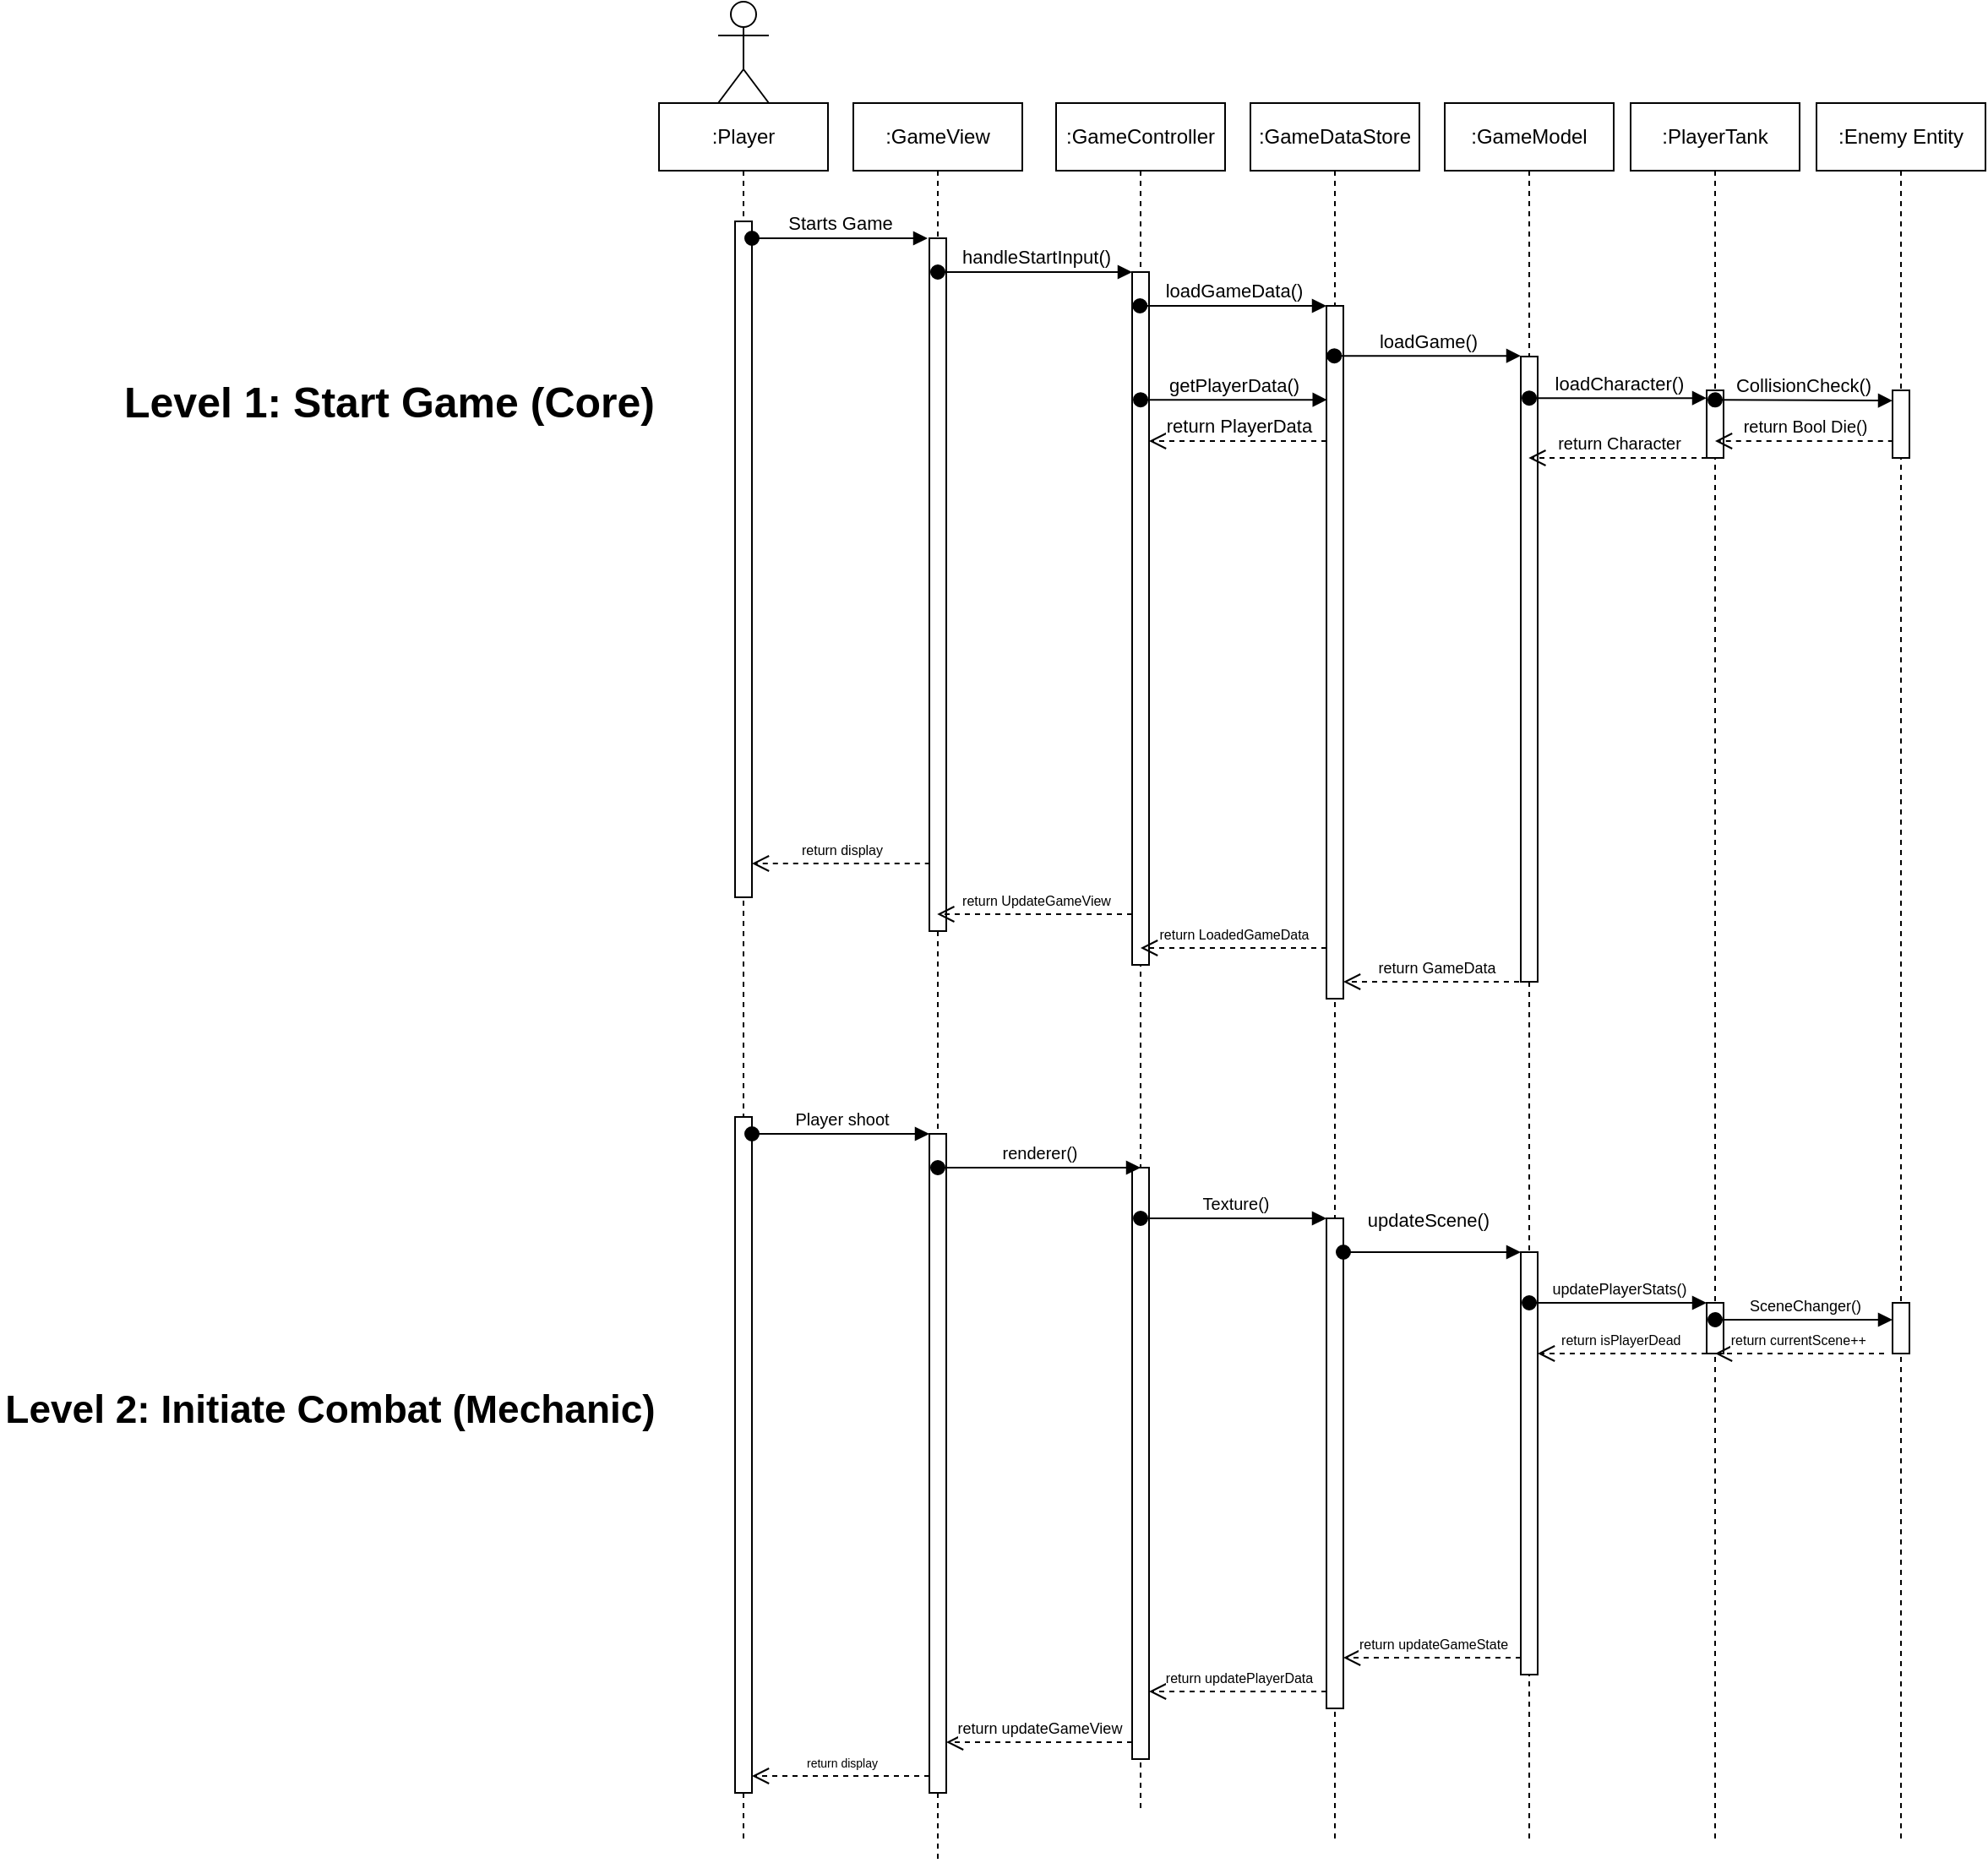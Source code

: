<mxfile version="24.7.14">
  <diagram name="Page-1" id="2YBvvXClWsGukQMizWep">
    <mxGraphModel dx="2478" dy="2067" grid="1" gridSize="10" guides="1" tooltips="1" connect="1" arrows="1" fold="1" page="1" pageScale="1" pageWidth="850" pageHeight="1100" math="0" shadow="0">
      <root>
        <mxCell id="0" />
        <mxCell id="1" parent="0" />
        <mxCell id="aM9ryv3xv72pqoxQDRHE-1" value=":Player" style="shape=umlLifeline;perimeter=lifelinePerimeter;whiteSpace=wrap;html=1;container=0;dropTarget=0;collapsible=0;recursiveResize=0;outlineConnect=0;portConstraint=eastwest;newEdgeStyle={&quot;edgeStyle&quot;:&quot;elbowEdgeStyle&quot;,&quot;elbow&quot;:&quot;vertical&quot;,&quot;curved&quot;:0,&quot;rounded&quot;:0};" parent="1" vertex="1">
          <mxGeometry x="75" y="40" width="100" height="1030" as="geometry" />
        </mxCell>
        <mxCell id="aM9ryv3xv72pqoxQDRHE-2" value="" style="html=1;points=[];perimeter=orthogonalPerimeter;outlineConnect=0;targetShapes=umlLifeline;portConstraint=eastwest;newEdgeStyle={&quot;edgeStyle&quot;:&quot;elbowEdgeStyle&quot;,&quot;elbow&quot;:&quot;vertical&quot;,&quot;curved&quot;:0,&quot;rounded&quot;:0};" parent="aM9ryv3xv72pqoxQDRHE-1" vertex="1">
          <mxGeometry x="45" y="70" width="10" height="400" as="geometry" />
        </mxCell>
        <mxCell id="NbdB4iv307cXWrZ16x_9-138" value="" style="html=1;points=[];perimeter=orthogonalPerimeter;outlineConnect=0;targetShapes=umlLifeline;portConstraint=eastwest;newEdgeStyle={&quot;edgeStyle&quot;:&quot;elbowEdgeStyle&quot;,&quot;elbow&quot;:&quot;vertical&quot;,&quot;curved&quot;:0,&quot;rounded&quot;:0};" parent="aM9ryv3xv72pqoxQDRHE-1" vertex="1">
          <mxGeometry x="45" y="600" width="10" height="400" as="geometry" />
        </mxCell>
        <mxCell id="aM9ryv3xv72pqoxQDRHE-5" value=":GameView" style="shape=umlLifeline;perimeter=lifelinePerimeter;whiteSpace=wrap;html=1;container=0;dropTarget=0;collapsible=0;recursiveResize=0;outlineConnect=0;portConstraint=eastwest;newEdgeStyle={&quot;edgeStyle&quot;:&quot;elbowEdgeStyle&quot;,&quot;elbow&quot;:&quot;vertical&quot;,&quot;curved&quot;:0,&quot;rounded&quot;:0};" parent="1" vertex="1">
          <mxGeometry x="190" y="40" width="100" height="1040" as="geometry" />
        </mxCell>
        <mxCell id="aM9ryv3xv72pqoxQDRHE-6" value="" style="html=1;points=[];perimeter=orthogonalPerimeter;outlineConnect=0;targetShapes=umlLifeline;portConstraint=eastwest;newEdgeStyle={&quot;edgeStyle&quot;:&quot;elbowEdgeStyle&quot;,&quot;elbow&quot;:&quot;vertical&quot;,&quot;curved&quot;:0,&quot;rounded&quot;:0};" parent="aM9ryv3xv72pqoxQDRHE-5" vertex="1">
          <mxGeometry x="45" y="80" width="10" height="410" as="geometry" />
        </mxCell>
        <mxCell id="NbdB4iv307cXWrZ16x_9-139" value="" style="html=1;points=[];perimeter=orthogonalPerimeter;outlineConnect=0;targetShapes=umlLifeline;portConstraint=eastwest;newEdgeStyle={&quot;edgeStyle&quot;:&quot;elbowEdgeStyle&quot;,&quot;elbow&quot;:&quot;vertical&quot;,&quot;curved&quot;:0,&quot;rounded&quot;:0};" parent="aM9ryv3xv72pqoxQDRHE-5" vertex="1">
          <mxGeometry x="45" y="610" width="10" height="390" as="geometry" />
        </mxCell>
        <mxCell id="aM9ryv3xv72pqoxQDRHE-7" value="Starts Game" style="html=1;verticalAlign=bottom;endArrow=block;edgeStyle=elbowEdgeStyle;elbow=vertical;curved=0;rounded=0;startArrow=oval;startFill=1;targetPerimeterSpacing=1;sourcePerimeterSpacing=0;endSize=6;startSize=8;" parent="1" source="aM9ryv3xv72pqoxQDRHE-2" target="aM9ryv3xv72pqoxQDRHE-6" edge="1">
          <mxGeometry relative="1" as="geometry">
            <mxPoint x="195" y="130" as="sourcePoint" />
            <Array as="points">
              <mxPoint x="180" y="120" />
            </Array>
            <mxPoint as="offset" />
          </mxGeometry>
        </mxCell>
        <mxCell id="NbdB4iv307cXWrZ16x_9-8" value=":GameController" style="shape=umlLifeline;perimeter=lifelinePerimeter;whiteSpace=wrap;html=1;container=0;dropTarget=0;collapsible=0;recursiveResize=0;outlineConnect=0;portConstraint=eastwest;newEdgeStyle={&quot;edgeStyle&quot;:&quot;elbowEdgeStyle&quot;,&quot;elbow&quot;:&quot;vertical&quot;,&quot;curved&quot;:0,&quot;rounded&quot;:0};" parent="1" vertex="1">
          <mxGeometry x="310" y="40" width="100" height="1010" as="geometry" />
        </mxCell>
        <mxCell id="NbdB4iv307cXWrZ16x_9-9" value="" style="html=1;points=[];perimeter=orthogonalPerimeter;outlineConnect=0;targetShapes=umlLifeline;portConstraint=eastwest;newEdgeStyle={&quot;edgeStyle&quot;:&quot;elbowEdgeStyle&quot;,&quot;elbow&quot;:&quot;vertical&quot;,&quot;curved&quot;:0,&quot;rounded&quot;:0};" parent="NbdB4iv307cXWrZ16x_9-8" vertex="1">
          <mxGeometry x="45" y="100" width="10" height="410" as="geometry" />
        </mxCell>
        <mxCell id="NbdB4iv307cXWrZ16x_9-140" value="" style="html=1;points=[];perimeter=orthogonalPerimeter;outlineConnect=0;targetShapes=umlLifeline;portConstraint=eastwest;newEdgeStyle={&quot;edgeStyle&quot;:&quot;elbowEdgeStyle&quot;,&quot;elbow&quot;:&quot;vertical&quot;,&quot;curved&quot;:0,&quot;rounded&quot;:0};" parent="NbdB4iv307cXWrZ16x_9-8" vertex="1">
          <mxGeometry x="45" y="630" width="10" height="350" as="geometry" />
        </mxCell>
        <mxCell id="NbdB4iv307cXWrZ16x_9-11" value=":GameDataStore" style="shape=umlLifeline;perimeter=lifelinePerimeter;whiteSpace=wrap;html=1;container=0;dropTarget=0;collapsible=0;recursiveResize=0;outlineConnect=0;portConstraint=eastwest;newEdgeStyle={&quot;edgeStyle&quot;:&quot;elbowEdgeStyle&quot;,&quot;elbow&quot;:&quot;vertical&quot;,&quot;curved&quot;:0,&quot;rounded&quot;:0};" parent="1" vertex="1">
          <mxGeometry x="425" y="40" width="100" height="1030" as="geometry" />
        </mxCell>
        <mxCell id="NbdB4iv307cXWrZ16x_9-12" value="" style="html=1;points=[];perimeter=orthogonalPerimeter;outlineConnect=0;targetShapes=umlLifeline;portConstraint=eastwest;newEdgeStyle={&quot;edgeStyle&quot;:&quot;elbowEdgeStyle&quot;,&quot;elbow&quot;:&quot;vertical&quot;,&quot;curved&quot;:0,&quot;rounded&quot;:0};" parent="NbdB4iv307cXWrZ16x_9-11" vertex="1">
          <mxGeometry x="45" y="120" width="10" height="410" as="geometry" />
        </mxCell>
        <mxCell id="NbdB4iv307cXWrZ16x_9-141" value="" style="html=1;points=[];perimeter=orthogonalPerimeter;outlineConnect=0;targetShapes=umlLifeline;portConstraint=eastwest;newEdgeStyle={&quot;edgeStyle&quot;:&quot;elbowEdgeStyle&quot;,&quot;elbow&quot;:&quot;vertical&quot;,&quot;curved&quot;:0,&quot;rounded&quot;:0};" parent="NbdB4iv307cXWrZ16x_9-11" vertex="1">
          <mxGeometry x="45" y="660" width="10" height="290" as="geometry" />
        </mxCell>
        <mxCell id="NbdB4iv307cXWrZ16x_9-17" value=":GameModel" style="shape=umlLifeline;perimeter=lifelinePerimeter;whiteSpace=wrap;html=1;container=0;dropTarget=0;collapsible=0;recursiveResize=0;outlineConnect=0;portConstraint=eastwest;newEdgeStyle={&quot;edgeStyle&quot;:&quot;elbowEdgeStyle&quot;,&quot;elbow&quot;:&quot;vertical&quot;,&quot;curved&quot;:0,&quot;rounded&quot;:0};" parent="1" vertex="1">
          <mxGeometry x="540" y="40" width="100" height="1030" as="geometry" />
        </mxCell>
        <mxCell id="NbdB4iv307cXWrZ16x_9-18" value="" style="html=1;points=[];perimeter=orthogonalPerimeter;outlineConnect=0;targetShapes=umlLifeline;portConstraint=eastwest;newEdgeStyle={&quot;edgeStyle&quot;:&quot;elbowEdgeStyle&quot;,&quot;elbow&quot;:&quot;vertical&quot;,&quot;curved&quot;:0,&quot;rounded&quot;:0};" parent="NbdB4iv307cXWrZ16x_9-17" vertex="1">
          <mxGeometry x="45" y="150" width="10" height="370" as="geometry" />
        </mxCell>
        <mxCell id="NbdB4iv307cXWrZ16x_9-143" value="" style="html=1;points=[];perimeter=orthogonalPerimeter;outlineConnect=0;targetShapes=umlLifeline;portConstraint=eastwest;newEdgeStyle={&quot;edgeStyle&quot;:&quot;elbowEdgeStyle&quot;,&quot;elbow&quot;:&quot;vertical&quot;,&quot;curved&quot;:0,&quot;rounded&quot;:0};" parent="NbdB4iv307cXWrZ16x_9-17" vertex="1">
          <mxGeometry x="45" y="680" width="10" height="250" as="geometry" />
        </mxCell>
        <mxCell id="NbdB4iv307cXWrZ16x_9-20" value=":PlayerTank" style="shape=umlLifeline;perimeter=lifelinePerimeter;whiteSpace=wrap;html=1;container=0;dropTarget=0;collapsible=0;recursiveResize=0;outlineConnect=0;portConstraint=eastwest;newEdgeStyle={&quot;edgeStyle&quot;:&quot;elbowEdgeStyle&quot;,&quot;elbow&quot;:&quot;vertical&quot;,&quot;curved&quot;:0,&quot;rounded&quot;:0};" parent="1" vertex="1">
          <mxGeometry x="650" y="40" width="100" height="1030" as="geometry" />
        </mxCell>
        <mxCell id="NbdB4iv307cXWrZ16x_9-27" value="&lt;span style=&quot;color: rgba(0, 0, 0, 0); font-family: monospace; font-size: 0px; text-align: start;&quot;&gt;%3CmxGraphModel%3E%3Croot%3E%3CmxCell%20id%3D%220%22%2F%3E%3CmxCell%20id%3D%221%22%20parent%3D%220%22%2F%3E%3CmxCell%20id%3D%222%22%20value%3D%22return%20character%22%20style%3D%22html%3D1%3BverticalAlign%3Dbottom%3BendArrow%3Dopen%3Bdashed%3D1%3BendSize%3D8%3Bcurved%3D0%3Brounded%3D0%3BexitX%3D0.295%3BexitY%3D0.763%3BexitDx%3D0%3BexitDy%3D0%3BexitPerimeter%3D0%3B%22%20edge%3D%221%22%20parent%3D%221%22%3E%3CmxGeometry%20x%3D%220.003%22%20relative%3D%221%22%20as%3D%22geometry%22%3E%3CmxPoint%20x%3D%22818%22%20y%3D%22231%22%20as%3D%22sourcePoint%22%2F%3E%3CmxPoint%20x%3D%22679%22%20y%3D%22231%22%20as%3D%22targetPoint%22%2F%3E%3CmxPoint%20as%3D%22offset%22%2F%3E%3C%2FmxGeometry%3E%3C%2FmxCell%3E%3C%2Froot%3E%3C%2FmxGraphModel%3E&lt;/span&gt;" style="html=1;points=[];perimeter=orthogonalPerimeter;outlineConnect=0;targetShapes=umlLifeline;portConstraint=eastwest;newEdgeStyle={&quot;edgeStyle&quot;:&quot;elbowEdgeStyle&quot;,&quot;elbow&quot;:&quot;vertical&quot;,&quot;curved&quot;:0,&quot;rounded&quot;:0};" parent="NbdB4iv307cXWrZ16x_9-20" vertex="1">
          <mxGeometry x="45" y="170" width="10" height="40" as="geometry" />
        </mxCell>
        <mxCell id="NbdB4iv307cXWrZ16x_9-142" value="" style="html=1;points=[];perimeter=orthogonalPerimeter;outlineConnect=0;targetShapes=umlLifeline;portConstraint=eastwest;newEdgeStyle={&quot;edgeStyle&quot;:&quot;elbowEdgeStyle&quot;,&quot;elbow&quot;:&quot;vertical&quot;,&quot;curved&quot;:0,&quot;rounded&quot;:0};" parent="NbdB4iv307cXWrZ16x_9-20" vertex="1">
          <mxGeometry x="45" y="710" width="10" height="30" as="geometry" />
        </mxCell>
        <mxCell id="NbdB4iv307cXWrZ16x_9-35" value="" style="shape=umlActor;verticalLabelPosition=bottom;verticalAlign=top;html=1;outlineConnect=0;" parent="1" vertex="1">
          <mxGeometry x="110" y="-20" width="30" height="60" as="geometry" />
        </mxCell>
        <mxCell id="NbdB4iv307cXWrZ16x_9-105" value="handleStartInput()" style="html=1;verticalAlign=bottom;startArrow=oval;startFill=1;endArrow=block;startSize=8;curved=0;rounded=0;" parent="1" target="NbdB4iv307cXWrZ16x_9-9" edge="1">
          <mxGeometry width="60" relative="1" as="geometry">
            <mxPoint x="240" y="140" as="sourcePoint" />
            <mxPoint x="350" y="140" as="targetPoint" />
            <mxPoint as="offset" />
          </mxGeometry>
        </mxCell>
        <mxCell id="NbdB4iv307cXWrZ16x_9-106" value="loadGameData()" style="html=1;verticalAlign=bottom;startArrow=oval;startFill=1;endArrow=block;startSize=8;curved=0;rounded=0;" parent="1" edge="1">
          <mxGeometry width="60" relative="1" as="geometry">
            <mxPoint x="359.63" y="160" as="sourcePoint" />
            <mxPoint x="470" y="160" as="targetPoint" />
          </mxGeometry>
        </mxCell>
        <mxCell id="NbdB4iv307cXWrZ16x_9-110" value="loadGame()" style="html=1;verticalAlign=bottom;startArrow=oval;startFill=1;endArrow=block;startSize=8;curved=0;rounded=0;exitX=0.465;exitY=0.248;exitDx=0;exitDy=0;exitPerimeter=0;" parent="1" edge="1">
          <mxGeometry x="0.005" width="60" relative="1" as="geometry">
            <mxPoint x="474.65" y="189.57" as="sourcePoint" />
            <mxPoint x="585" y="189.57" as="targetPoint" />
            <mxPoint as="offset" />
          </mxGeometry>
        </mxCell>
        <mxCell id="NbdB4iv307cXWrZ16x_9-117" value="loadCharacter()" style="html=1;verticalAlign=bottom;startArrow=oval;startFill=1;endArrow=block;startSize=8;curved=0;rounded=0;" parent="1" target="NbdB4iv307cXWrZ16x_9-27" edge="1">
          <mxGeometry width="60" relative="1" as="geometry">
            <mxPoint x="590" y="214.57" as="sourcePoint" />
            <mxPoint x="690" y="214.57" as="targetPoint" />
          </mxGeometry>
        </mxCell>
        <mxCell id="NbdB4iv307cXWrZ16x_9-119" value="&lt;font style=&quot;font-size: 10px;&quot;&gt;return Character&lt;/font&gt;" style="html=1;verticalAlign=bottom;endArrow=open;dashed=1;endSize=8;curved=0;rounded=0;" parent="1" edge="1">
          <mxGeometry relative="1" as="geometry">
            <mxPoint x="695" y="250" as="sourcePoint" />
            <mxPoint x="589.63" y="250" as="targetPoint" />
          </mxGeometry>
        </mxCell>
        <mxCell id="NbdB4iv307cXWrZ16x_9-127" value="&lt;font style=&quot;font-size: 25px;&quot;&gt;Level 1: Start Game (Core)&lt;/font&gt;" style="text;align=center;fontStyle=1;verticalAlign=middle;spacingLeft=3;spacingRight=3;strokeColor=none;rotatable=0;points=[[0,0.5],[1,0.5]];portConstraint=eastwest;html=1;" parent="1" vertex="1">
          <mxGeometry x="-245" y="203" width="320" height="26" as="geometry" />
        </mxCell>
        <mxCell id="NbdB4iv307cXWrZ16x_9-132" value="getPlayerData()" style="html=1;verticalAlign=bottom;startArrow=oval;startFill=1;endArrow=block;startSize=8;curved=0;rounded=0;" parent="1" edge="1">
          <mxGeometry width="60" relative="1" as="geometry">
            <mxPoint x="360.0" y="215.57" as="sourcePoint" />
            <mxPoint x="470.37" y="215.57" as="targetPoint" />
          </mxGeometry>
        </mxCell>
        <mxCell id="NbdB4iv307cXWrZ16x_9-133" value="&lt;font style=&quot;font-size: 9px;&quot;&gt;return GameData&lt;/font&gt;" style="html=1;verticalAlign=bottom;endArrow=open;dashed=1;endSize=8;curved=0;rounded=0;" parent="1" target="NbdB4iv307cXWrZ16x_9-12" edge="1">
          <mxGeometry relative="1" as="geometry">
            <mxPoint x="590" y="560" as="sourcePoint" />
            <mxPoint x="510" y="560" as="targetPoint" />
          </mxGeometry>
        </mxCell>
        <mxCell id="NbdB4iv307cXWrZ16x_9-134" value="&lt;font style=&quot;font-size: 8px;&quot;&gt;return LoadedGameData&lt;/font&gt;" style="html=1;verticalAlign=bottom;endArrow=open;dashed=1;endSize=8;curved=0;rounded=0;" parent="1" target="NbdB4iv307cXWrZ16x_9-8" edge="1">
          <mxGeometry relative="1" as="geometry">
            <mxPoint x="470" y="540" as="sourcePoint" />
            <mxPoint x="390" y="540" as="targetPoint" />
          </mxGeometry>
        </mxCell>
        <mxCell id="NbdB4iv307cXWrZ16x_9-135" value="&lt;font style=&quot;font-size: 8px;&quot;&gt;return UpdateGameView&lt;/font&gt;" style="html=1;verticalAlign=bottom;endArrow=open;dashed=1;endSize=8;curved=0;rounded=0;" parent="1" edge="1">
          <mxGeometry x="-0.005" relative="1" as="geometry">
            <mxPoint x="355" y="520" as="sourcePoint" />
            <mxPoint x="239.63" y="520" as="targetPoint" />
            <mxPoint as="offset" />
          </mxGeometry>
        </mxCell>
        <mxCell id="NbdB4iv307cXWrZ16x_9-136" value="&lt;font style=&quot;font-size: 8px;&quot;&gt;return display&lt;/font&gt;" style="html=1;verticalAlign=bottom;endArrow=open;dashed=1;endSize=8;curved=0;rounded=0;" parent="1" target="aM9ryv3xv72pqoxQDRHE-2" edge="1">
          <mxGeometry x="-0.005" relative="1" as="geometry">
            <mxPoint x="235.37" y="490" as="sourcePoint" />
            <mxPoint x="120.0" y="490" as="targetPoint" />
            <mxPoint as="offset" />
          </mxGeometry>
        </mxCell>
        <mxCell id="NbdB4iv307cXWrZ16x_9-137" value="&lt;font style=&quot;font-size: 23px;&quot;&gt;Level 2: Initiate Combat (Mechanic)&lt;/font&gt;" style="text;align=center;fontStyle=1;verticalAlign=middle;spacingLeft=3;spacingRight=3;strokeColor=none;rotatable=0;points=[[0,0.5],[1,0.5]];portConstraint=eastwest;html=1;" parent="1" vertex="1">
          <mxGeometry x="-315" y="800" width="390" height="26" as="geometry" />
        </mxCell>
        <mxCell id="NbdB4iv307cXWrZ16x_9-149" value="&lt;font style=&quot;font-size: 10px;&quot;&gt;Player shoot&lt;/font&gt;" style="html=1;verticalAlign=bottom;startArrow=oval;startFill=1;endArrow=block;startSize=8;curved=0;rounded=0;" parent="1" edge="1">
          <mxGeometry width="60" relative="1" as="geometry">
            <mxPoint x="130" y="650" as="sourcePoint" />
            <mxPoint x="235" y="650" as="targetPoint" />
          </mxGeometry>
        </mxCell>
        <mxCell id="NbdB4iv307cXWrZ16x_9-150" value="&lt;font style=&quot;font-size: 10px;&quot;&gt;renderer()&lt;/font&gt;" style="html=1;verticalAlign=bottom;startArrow=oval;startFill=1;endArrow=block;startSize=8;curved=0;rounded=0;" parent="1" edge="1">
          <mxGeometry x="0.004" width="60" relative="1" as="geometry">
            <mxPoint x="240" y="670" as="sourcePoint" />
            <mxPoint x="360" y="670" as="targetPoint" />
            <mxPoint as="offset" />
          </mxGeometry>
        </mxCell>
        <mxCell id="NbdB4iv307cXWrZ16x_9-151" value="&lt;font style=&quot;font-size: 10px;&quot;&gt;Texture()&lt;/font&gt;" style="html=1;verticalAlign=bottom;startArrow=oval;startFill=1;endArrow=block;startSize=8;curved=0;rounded=0;" parent="1" target="NbdB4iv307cXWrZ16x_9-141" edge="1">
          <mxGeometry x="0.006" width="60" relative="1" as="geometry">
            <mxPoint x="360" y="700" as="sourcePoint" />
            <mxPoint x="420" y="700" as="targetPoint" />
            <mxPoint as="offset" />
          </mxGeometry>
        </mxCell>
        <mxCell id="NbdB4iv307cXWrZ16x_9-152" value="updateScene()" style="html=1;verticalAlign=bottom;startArrow=oval;startFill=1;endArrow=block;startSize=8;curved=0;rounded=0;" parent="1" target="NbdB4iv307cXWrZ16x_9-143" edge="1">
          <mxGeometry x="-0.048" y="10" width="60" relative="1" as="geometry">
            <mxPoint x="480" y="720" as="sourcePoint" />
            <mxPoint x="540" y="720" as="targetPoint" />
            <mxPoint as="offset" />
          </mxGeometry>
        </mxCell>
        <mxCell id="NbdB4iv307cXWrZ16x_9-153" value="&lt;font style=&quot;font-size: 9px;&quot;&gt;updatePlayerStats()&lt;/font&gt;" style="html=1;verticalAlign=bottom;startArrow=oval;startFill=1;endArrow=block;startSize=8;curved=0;rounded=0;" parent="1" source="NbdB4iv307cXWrZ16x_9-17" target="NbdB4iv307cXWrZ16x_9-142" edge="1">
          <mxGeometry width="60" relative="1" as="geometry">
            <mxPoint x="600" y="750" as="sourcePoint" />
            <mxPoint x="660" y="750" as="targetPoint" />
          </mxGeometry>
        </mxCell>
        <mxCell id="NbdB4iv307cXWrZ16x_9-156" value="return PlayerData" style="html=1;verticalAlign=bottom;endArrow=open;dashed=1;endSize=8;curved=0;rounded=0;" parent="1" target="NbdB4iv307cXWrZ16x_9-9" edge="1">
          <mxGeometry relative="1" as="geometry">
            <mxPoint x="470" y="240" as="sourcePoint" />
            <mxPoint x="390" y="240" as="targetPoint" />
          </mxGeometry>
        </mxCell>
        <mxCell id="NbdB4iv307cXWrZ16x_9-157" value="&lt;font style=&quot;font-size: 8px;&quot;&gt;return isPlayerDead&amp;nbsp;&lt;/font&gt;" style="html=1;verticalAlign=bottom;endArrow=open;dashed=1;endSize=8;curved=0;rounded=0;" parent="1" target="NbdB4iv307cXWrZ16x_9-143" edge="1">
          <mxGeometry relative="1" as="geometry">
            <mxPoint x="695" y="780" as="sourcePoint" />
            <mxPoint x="605" y="780" as="targetPoint" />
          </mxGeometry>
        </mxCell>
        <mxCell id="Y_mhGDzTvH_pU66b-tNC-4" value="&lt;font style=&quot;font-size: 8px;&quot;&gt;return updateGameState&lt;/font&gt;" style="html=1;verticalAlign=bottom;endArrow=open;dashed=1;endSize=8;curved=0;rounded=0;" parent="1" edge="1">
          <mxGeometry relative="1" as="geometry">
            <mxPoint x="585" y="960" as="sourcePoint" />
            <mxPoint x="480" y="960" as="targetPoint" />
          </mxGeometry>
        </mxCell>
        <mxCell id="Y_mhGDzTvH_pU66b-tNC-5" value="&lt;font style=&quot;font-size: 8px;&quot;&gt;return updatePlayerData&lt;/font&gt;" style="html=1;verticalAlign=bottom;endArrow=open;dashed=1;endSize=8;curved=0;rounded=0;" parent="1" edge="1">
          <mxGeometry relative="1" as="geometry">
            <mxPoint x="470" y="980" as="sourcePoint" />
            <mxPoint x="365" y="980" as="targetPoint" />
          </mxGeometry>
        </mxCell>
        <mxCell id="Y_mhGDzTvH_pU66b-tNC-6" value="&lt;font style=&quot;font-size: 9px;&quot;&gt;return updateGameView&lt;/font&gt;" style="html=1;verticalAlign=bottom;endArrow=open;dashed=1;endSize=8;curved=0;rounded=0;" parent="1" edge="1">
          <mxGeometry relative="1" as="geometry">
            <mxPoint x="355" y="1010" as="sourcePoint" />
            <mxPoint x="245" y="1010" as="targetPoint" />
          </mxGeometry>
        </mxCell>
        <mxCell id="Y_mhGDzTvH_pU66b-tNC-7" value="&lt;font style=&quot;font-size: 7px;&quot;&gt;return display&lt;/font&gt;" style="html=1;verticalAlign=bottom;endArrow=open;dashed=1;endSize=8;curved=0;rounded=0;" parent="1" source="NbdB4iv307cXWrZ16x_9-139" edge="1">
          <mxGeometry relative="1" as="geometry">
            <mxPoint x="240" y="1030" as="sourcePoint" />
            <mxPoint x="130" y="1030" as="targetPoint" />
          </mxGeometry>
        </mxCell>
        <mxCell id="N0q7qcbGXt1512SbXxwM-1" value=":Enemy Entity" style="shape=umlLifeline;perimeter=lifelinePerimeter;whiteSpace=wrap;html=1;container=0;dropTarget=0;collapsible=0;recursiveResize=0;outlineConnect=0;portConstraint=eastwest;newEdgeStyle={&quot;edgeStyle&quot;:&quot;elbowEdgeStyle&quot;,&quot;elbow&quot;:&quot;vertical&quot;,&quot;curved&quot;:0,&quot;rounded&quot;:0};" vertex="1" parent="1">
          <mxGeometry x="760" y="40" width="100" height="1030" as="geometry" />
        </mxCell>
        <mxCell id="N0q7qcbGXt1512SbXxwM-2" value="&lt;span style=&quot;color: rgba(0, 0, 0, 0); font-family: monospace; font-size: 0px; text-align: start;&quot;&gt;%3CmxGraphModel%3E%3Croot%3E%3CmxCell%20id%3D%220%22%2F%3E%3CmxCell%20id%3D%221%22%20parent%3D%220%22%2F%3E%3CmxCell%20id%3D%222%22%20value%3D%22return%20character%22%20style%3D%22html%3D1%3BverticalAlign%3Dbottom%3BendArrow%3Dopen%3Bdashed%3D1%3BendSize%3D8%3Bcurved%3D0%3Brounded%3D0%3BexitX%3D0.295%3BexitY%3D0.763%3BexitDx%3D0%3BexitDy%3D0%3BexitPerimeter%3D0%3B%22%20edge%3D%221%22%20parent%3D%221%22%3E%3CmxGeometry%20x%3D%220.003%22%20relative%3D%221%22%20as%3D%22geometry%22%3E%3CmxPoint%20x%3D%22818%22%20y%3D%22231%22%20as%3D%22sourcePoint%22%2F%3E%3CmxPoint%20x%3D%22679%22%20y%3D%22231%22%20as%3D%22targetPoint%22%2F%3E%3CmxPoint%20as%3D%22offset%22%2F%3E%3C%2FmxGeometry%3E%3C%2FmxCell%3E%3C%2Froot%3E%3C%2FmxGraphModel%3E&lt;/span&gt;" style="html=1;points=[];perimeter=orthogonalPerimeter;outlineConnect=0;targetShapes=umlLifeline;portConstraint=eastwest;newEdgeStyle={&quot;edgeStyle&quot;:&quot;elbowEdgeStyle&quot;,&quot;elbow&quot;:&quot;vertical&quot;,&quot;curved&quot;:0,&quot;rounded&quot;:0};" vertex="1" parent="N0q7qcbGXt1512SbXxwM-1">
          <mxGeometry x="45" y="170" width="10" height="40" as="geometry" />
        </mxCell>
        <mxCell id="N0q7qcbGXt1512SbXxwM-3" value="" style="html=1;points=[];perimeter=orthogonalPerimeter;outlineConnect=0;targetShapes=umlLifeline;portConstraint=eastwest;newEdgeStyle={&quot;edgeStyle&quot;:&quot;elbowEdgeStyle&quot;,&quot;elbow&quot;:&quot;vertical&quot;,&quot;curved&quot;:0,&quot;rounded&quot;:0};" vertex="1" parent="N0q7qcbGXt1512SbXxwM-1">
          <mxGeometry x="45" y="710" width="10" height="30" as="geometry" />
        </mxCell>
        <mxCell id="N0q7qcbGXt1512SbXxwM-4" value="CollisionCheck()" style="html=1;verticalAlign=bottom;startArrow=oval;startFill=1;endArrow=block;startSize=8;curved=0;rounded=0;" edge="1" parent="1">
          <mxGeometry width="60" relative="1" as="geometry">
            <mxPoint x="700" y="215.64" as="sourcePoint" />
            <mxPoint x="805" y="216.07" as="targetPoint" />
          </mxGeometry>
        </mxCell>
        <mxCell id="N0q7qcbGXt1512SbXxwM-5" value="&lt;span style=&quot;font-size: 10px;&quot;&gt;return Bool Die()&lt;/span&gt;" style="html=1;verticalAlign=bottom;endArrow=open;dashed=1;endSize=8;curved=0;rounded=0;" edge="1" parent="1">
          <mxGeometry relative="1" as="geometry">
            <mxPoint x="805.37" y="240" as="sourcePoint" />
            <mxPoint x="700.0" y="240" as="targetPoint" />
          </mxGeometry>
        </mxCell>
        <mxCell id="N0q7qcbGXt1512SbXxwM-6" value="&lt;font style=&quot;font-size: 9px;&quot;&gt;SceneChanger()&lt;/font&gt;" style="html=1;verticalAlign=bottom;startArrow=oval;startFill=1;endArrow=block;startSize=8;curved=0;rounded=0;" edge="1" parent="1">
          <mxGeometry width="60" relative="1" as="geometry">
            <mxPoint x="700" y="760" as="sourcePoint" />
            <mxPoint x="805" y="760" as="targetPoint" />
          </mxGeometry>
        </mxCell>
        <mxCell id="N0q7qcbGXt1512SbXxwM-7" value="&lt;font style=&quot;font-size: 8px;&quot;&gt;return currentScene++&amp;nbsp;&lt;/font&gt;" style="html=1;verticalAlign=bottom;endArrow=open;dashed=1;endSize=8;curved=0;rounded=0;" edge="1" parent="1">
          <mxGeometry relative="1" as="geometry">
            <mxPoint x="800" y="780" as="sourcePoint" />
            <mxPoint x="700" y="780" as="targetPoint" />
            <mxPoint as="offset" />
          </mxGeometry>
        </mxCell>
      </root>
    </mxGraphModel>
  </diagram>
</mxfile>

